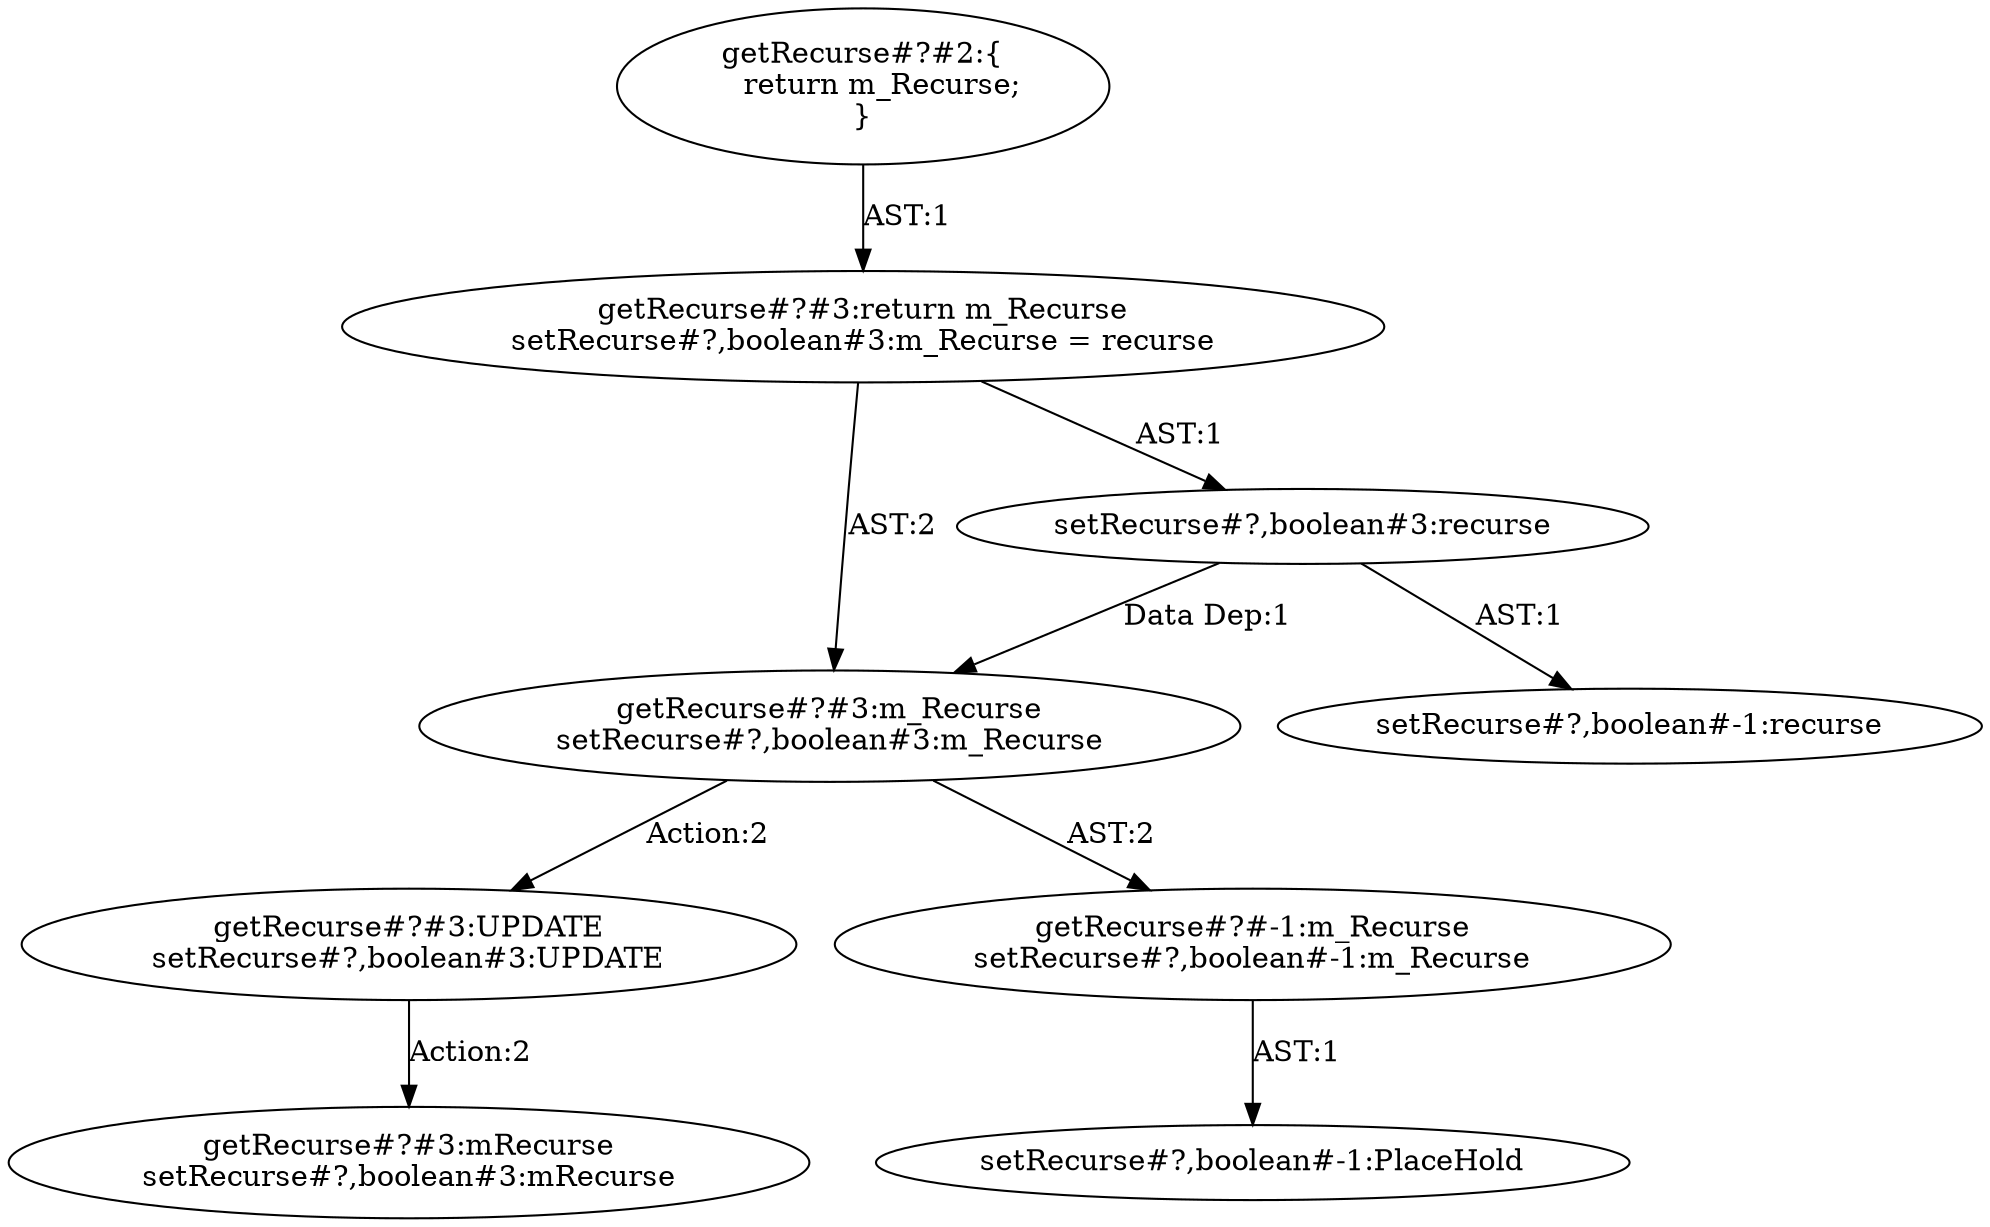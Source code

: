 digraph "Pattern" {
0 [label="getRecurse#?#3:UPDATE
setRecurse#?,boolean#3:UPDATE" shape=ellipse]
1 [label="getRecurse#?#3:m_Recurse
setRecurse#?,boolean#3:m_Recurse" shape=ellipse]
2 [label="getRecurse#?#3:return m_Recurse
setRecurse#?,boolean#3:m_Recurse = recurse" shape=ellipse]
3 [label="getRecurse#?#2:\{
    return m_Recurse;
\}" shape=ellipse]
4 [label="getRecurse#?#-1:m_Recurse
setRecurse#?,boolean#-1:m_Recurse" shape=ellipse]
5 [label="getRecurse#?#3:mRecurse
setRecurse#?,boolean#3:mRecurse" shape=ellipse]
6 [label="setRecurse#?,boolean#3:recurse" shape=ellipse]
7 [label="setRecurse#?,boolean#-1:recurse" shape=ellipse]
8 [label="setRecurse#?,boolean#-1:PlaceHold" shape=ellipse]
0 -> 5 [label="Action:2"];
1 -> 0 [label="Action:2"];
1 -> 4 [label="AST:2"];
2 -> 1 [label="AST:2"];
2 -> 6 [label="AST:1"];
3 -> 2 [label="AST:1"];
4 -> 8 [label="AST:1"];
6 -> 7 [label="AST:1"];
6 -> 1 [label="Data Dep:1"];
}